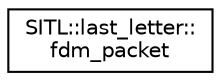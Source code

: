 digraph "Graphical Class Hierarchy"
{
 // INTERACTIVE_SVG=YES
  edge [fontname="Helvetica",fontsize="10",labelfontname="Helvetica",labelfontsize="10"];
  node [fontname="Helvetica",fontsize="10",shape=record];
  rankdir="LR";
  Node1 [label="SITL::last_letter::\lfdm_packet",height=0.2,width=0.4,color="black", fillcolor="white", style="filled",URL="$structSITL_1_1last__letter_1_1fdm__packet.html"];
}
